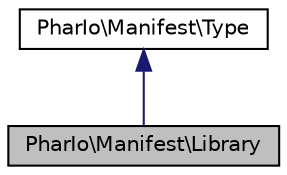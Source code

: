 digraph "PharIo\Manifest\Library"
{
  edge [fontname="Helvetica",fontsize="10",labelfontname="Helvetica",labelfontsize="10"];
  node [fontname="Helvetica",fontsize="10",shape=record];
  Node0 [label="PharIo\\Manifest\\Library",height=0.2,width=0.4,color="black", fillcolor="grey75", style="filled", fontcolor="black"];
  Node1 -> Node0 [dir="back",color="midnightblue",fontsize="10",style="solid",fontname="Helvetica"];
  Node1 [label="PharIo\\Manifest\\Type",height=0.2,width=0.4,color="black", fillcolor="white", style="filled",URL="$classPharIo_1_1Manifest_1_1Type.html"];
}
